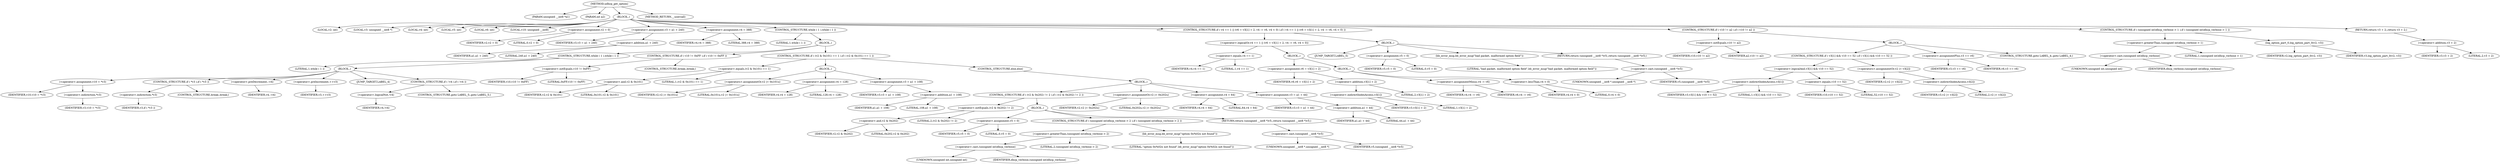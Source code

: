 digraph udhcp_get_option {  
"1000107" [label = "(METHOD,udhcp_get_option)" ]
"1000108" [label = "(PARAM,unsigned __int8 *a1)" ]
"1000109" [label = "(PARAM,int a2)" ]
"1000110" [label = "(BLOCK,,)" ]
"1000111" [label = "(LOCAL,v2: int)" ]
"1000112" [label = "(LOCAL,v3: unsigned __int8 *)" ]
"1000113" [label = "(LOCAL,v4: int)" ]
"1000114" [label = "(LOCAL,v5: int)" ]
"1000115" [label = "(LOCAL,v6: int)" ]
"1000116" [label = "(LOCAL,v10: unsigned __int8)" ]
"1000117" [label = "(<operator>.assignment,v2 = 0)" ]
"1000118" [label = "(IDENTIFIER,v2,v2 = 0)" ]
"1000119" [label = "(LITERAL,0,v2 = 0)" ]
"1000120" [label = "(<operator>.assignment,v3 = a1 + 240)" ]
"1000121" [label = "(IDENTIFIER,v3,v3 = a1 + 240)" ]
"1000122" [label = "(<operator>.addition,a1 + 240)" ]
"1000123" [label = "(IDENTIFIER,a1,a1 + 240)" ]
"1000124" [label = "(LITERAL,240,a1 + 240)" ]
"1000125" [label = "(<operator>.assignment,v4 = 388)" ]
"1000126" [label = "(IDENTIFIER,v4,v4 = 388)" ]
"1000127" [label = "(LITERAL,388,v4 = 388)" ]
"1000128" [label = "(CONTROL_STRUCTURE,while ( 1 ),while ( 1 ))" ]
"1000129" [label = "(LITERAL,1,while ( 1 ))" ]
"1000130" [label = "(BLOCK,,)" ]
"1000131" [label = "(CONTROL_STRUCTURE,while ( 1 ),while ( 1 ))" ]
"1000132" [label = "(LITERAL,1,while ( 1 ))" ]
"1000133" [label = "(BLOCK,,)" ]
"1000134" [label = "(<operator>.assignment,v10 = *v3)" ]
"1000135" [label = "(IDENTIFIER,v10,v10 = *v3)" ]
"1000136" [label = "(<operator>.indirection,*v3)" ]
"1000137" [label = "(IDENTIFIER,v3,v10 = *v3)" ]
"1000138" [label = "(CONTROL_STRUCTURE,if ( *v3 ),if ( *v3 ))" ]
"1000139" [label = "(<operator>.indirection,*v3)" ]
"1000140" [label = "(IDENTIFIER,v3,if ( *v3 ))" ]
"1000141" [label = "(CONTROL_STRUCTURE,break;,break;)" ]
"1000142" [label = "(<operator>.preDecrement,--v4)" ]
"1000143" [label = "(IDENTIFIER,v4,--v4)" ]
"1000144" [label = "(<operator>.preIncrement,++v3)" ]
"1000145" [label = "(IDENTIFIER,v3,++v3)" ]
"1000146" [label = "(JUMP_TARGET,LABEL_4)" ]
"1000147" [label = "(CONTROL_STRUCTURE,if ( !v4 ),if ( !v4 ))" ]
"1000148" [label = "(<operator>.logicalNot,!v4)" ]
"1000149" [label = "(IDENTIFIER,v4,!v4)" ]
"1000150" [label = "(CONTROL_STRUCTURE,goto LABEL_5;,goto LABEL_5;)" ]
"1000151" [label = "(CONTROL_STRUCTURE,if ( v10 != 0xFF ),if ( v10 != 0xFF ))" ]
"1000152" [label = "(<operator>.notEquals,v10 != 0xFF)" ]
"1000153" [label = "(IDENTIFIER,v10,v10 != 0xFF)" ]
"1000154" [label = "(LITERAL,0xFF,v10 != 0xFF)" ]
"1000155" [label = "(CONTROL_STRUCTURE,break;,break;)" ]
"1000156" [label = "(CONTROL_STRUCTURE,if ( (v2 & 0x101) == 1 ),if ( (v2 & 0x101) == 1 ))" ]
"1000157" [label = "(<operator>.equals,(v2 & 0x101) == 1)" ]
"1000158" [label = "(<operator>.and,v2 & 0x101)" ]
"1000159" [label = "(IDENTIFIER,v2,v2 & 0x101)" ]
"1000160" [label = "(LITERAL,0x101,v2 & 0x101)" ]
"1000161" [label = "(LITERAL,1,(v2 & 0x101) == 1)" ]
"1000162" [label = "(BLOCK,,)" ]
"1000163" [label = "(<operators>.assignmentOr,v2 |= 0x101u)" ]
"1000164" [label = "(IDENTIFIER,v2,v2 |= 0x101u)" ]
"1000165" [label = "(LITERAL,0x101u,v2 |= 0x101u)" ]
"1000166" [label = "(<operator>.assignment,v4 = 128)" ]
"1000167" [label = "(IDENTIFIER,v4,v4 = 128)" ]
"1000168" [label = "(LITERAL,128,v4 = 128)" ]
"1000169" [label = "(<operator>.assignment,v3 = a1 + 108)" ]
"1000170" [label = "(IDENTIFIER,v3,v3 = a1 + 108)" ]
"1000171" [label = "(<operator>.addition,a1 + 108)" ]
"1000172" [label = "(IDENTIFIER,a1,a1 + 108)" ]
"1000173" [label = "(LITERAL,108,a1 + 108)" ]
"1000174" [label = "(CONTROL_STRUCTURE,else,else)" ]
"1000175" [label = "(BLOCK,,)" ]
"1000176" [label = "(CONTROL_STRUCTURE,if ( (v2 & 0x202) != 2 ),if ( (v2 & 0x202) != 2 ))" ]
"1000177" [label = "(<operator>.notEquals,(v2 & 0x202) != 2)" ]
"1000178" [label = "(<operator>.and,v2 & 0x202)" ]
"1000179" [label = "(IDENTIFIER,v2,v2 & 0x202)" ]
"1000180" [label = "(LITERAL,0x202,v2 & 0x202)" ]
"1000181" [label = "(LITERAL,2,(v2 & 0x202) != 2)" ]
"1000182" [label = "(BLOCK,,)" ]
"1000183" [label = "(<operator>.assignment,v5 = 0)" ]
"1000184" [label = "(IDENTIFIER,v5,v5 = 0)" ]
"1000185" [label = "(LITERAL,0,v5 = 0)" ]
"1000186" [label = "(CONTROL_STRUCTURE,if ( (unsigned int)dhcp_verbose > 2 ),if ( (unsigned int)dhcp_verbose > 2 ))" ]
"1000187" [label = "(<operator>.greaterThan,(unsigned int)dhcp_verbose > 2)" ]
"1000188" [label = "(<operator>.cast,(unsigned int)dhcp_verbose)" ]
"1000189" [label = "(UNKNOWN,unsigned int,unsigned int)" ]
"1000190" [label = "(IDENTIFIER,dhcp_verbose,(unsigned int)dhcp_verbose)" ]
"1000191" [label = "(LITERAL,2,(unsigned int)dhcp_verbose > 2)" ]
"1000192" [label = "(bb_error_msg,bb_error_msg(\"option 0x%02x not found\"))" ]
"1000193" [label = "(LITERAL,\"option 0x%02x not found\",bb_error_msg(\"option 0x%02x not found\"))" ]
"1000194" [label = "(RETURN,return (unsigned __int8 *)v5;,return (unsigned __int8 *)v5;)" ]
"1000195" [label = "(<operator>.cast,(unsigned __int8 *)v5)" ]
"1000196" [label = "(UNKNOWN,unsigned __int8 *,unsigned __int8 *)" ]
"1000197" [label = "(IDENTIFIER,v5,(unsigned __int8 *)v5)" ]
"1000198" [label = "(<operators>.assignmentOr,v2 |= 0x202u)" ]
"1000199" [label = "(IDENTIFIER,v2,v2 |= 0x202u)" ]
"1000200" [label = "(LITERAL,0x202u,v2 |= 0x202u)" ]
"1000201" [label = "(<operator>.assignment,v4 = 64)" ]
"1000202" [label = "(IDENTIFIER,v4,v4 = 64)" ]
"1000203" [label = "(LITERAL,64,v4 = 64)" ]
"1000204" [label = "(<operator>.assignment,v3 = a1 + 44)" ]
"1000205" [label = "(IDENTIFIER,v3,v3 = a1 + 44)" ]
"1000206" [label = "(<operator>.addition,a1 + 44)" ]
"1000207" [label = "(IDENTIFIER,a1,a1 + 44)" ]
"1000208" [label = "(LITERAL,44,a1 + 44)" ]
"1000209" [label = "(CONTROL_STRUCTURE,if ( v4 == 1 || (v6 = v3[1] + 2, v4 -= v6, v4 < 0) ),if ( v4 == 1 || (v6 = v3[1] + 2, v4 -= v6, v4 < 0) ))" ]
"1000210" [label = "(<operator>.logicalOr,v4 == 1 || (v6 = v3[1] + 2, v4 -= v6, v4 < 0))" ]
"1000211" [label = "(<operator>.equals,v4 == 1)" ]
"1000212" [label = "(IDENTIFIER,v4,v4 == 1)" ]
"1000213" [label = "(LITERAL,1,v4 == 1)" ]
"1000214" [label = "(BLOCK,,)" ]
"1000215" [label = "(<operator>.assignment,v6 = v3[1] + 2)" ]
"1000216" [label = "(IDENTIFIER,v6,v6 = v3[1] + 2)" ]
"1000217" [label = "(<operator>.addition,v3[1] + 2)" ]
"1000218" [label = "(<operator>.indirectIndexAccess,v3[1])" ]
"1000219" [label = "(IDENTIFIER,v3,v3[1] + 2)" ]
"1000220" [label = "(LITERAL,1,v3[1] + 2)" ]
"1000221" [label = "(LITERAL,2,v3[1] + 2)" ]
"1000222" [label = "(BLOCK,,)" ]
"1000223" [label = "(<operator>.assignmentMinus,v4 -= v6)" ]
"1000224" [label = "(IDENTIFIER,v4,v4 -= v6)" ]
"1000225" [label = "(IDENTIFIER,v6,v4 -= v6)" ]
"1000226" [label = "(<operator>.lessThan,v4 < 0)" ]
"1000227" [label = "(IDENTIFIER,v4,v4 < 0)" ]
"1000228" [label = "(LITERAL,0,v4 < 0)" ]
"1000229" [label = "(BLOCK,,)" ]
"1000230" [label = "(JUMP_TARGET,LABEL_5)" ]
"1000231" [label = "(<operator>.assignment,v5 = 0)" ]
"1000232" [label = "(IDENTIFIER,v5,v5 = 0)" ]
"1000233" [label = "(LITERAL,0,v5 = 0)" ]
"1000234" [label = "(bb_error_msg,bb_error_msg(\"bad packet, malformed option field\"))" ]
"1000235" [label = "(LITERAL,\"bad packet, malformed option field\",bb_error_msg(\"bad packet, malformed option field\"))" ]
"1000236" [label = "(RETURN,return (unsigned __int8 *)v5;,return (unsigned __int8 *)v5;)" ]
"1000237" [label = "(<operator>.cast,(unsigned __int8 *)v5)" ]
"1000238" [label = "(UNKNOWN,unsigned __int8 *,unsigned __int8 *)" ]
"1000239" [label = "(IDENTIFIER,v5,(unsigned __int8 *)v5)" ]
"1000240" [label = "(CONTROL_STRUCTURE,if ( v10 != a2 ),if ( v10 != a2 ))" ]
"1000241" [label = "(<operator>.notEquals,v10 != a2)" ]
"1000242" [label = "(IDENTIFIER,v10,v10 != a2)" ]
"1000243" [label = "(IDENTIFIER,a2,v10 != a2)" ]
"1000244" [label = "(BLOCK,,)" ]
"1000245" [label = "(CONTROL_STRUCTURE,if ( v3[1] && v10 == 52 ),if ( v3[1] && v10 == 52 ))" ]
"1000246" [label = "(<operator>.logicalAnd,v3[1] && v10 == 52)" ]
"1000247" [label = "(<operator>.indirectIndexAccess,v3[1])" ]
"1000248" [label = "(IDENTIFIER,v3,v3[1] && v10 == 52)" ]
"1000249" [label = "(LITERAL,1,v3[1] && v10 == 52)" ]
"1000250" [label = "(<operator>.equals,v10 == 52)" ]
"1000251" [label = "(IDENTIFIER,v10,v10 == 52)" ]
"1000252" [label = "(LITERAL,52,v10 == 52)" ]
"1000253" [label = "(<operators>.assignmentOr,v2 |= v3[2])" ]
"1000254" [label = "(IDENTIFIER,v2,v2 |= v3[2])" ]
"1000255" [label = "(<operator>.indirectIndexAccess,v3[2])" ]
"1000256" [label = "(IDENTIFIER,v3,v2 |= v3[2])" ]
"1000257" [label = "(LITERAL,2,v2 |= v3[2])" ]
"1000258" [label = "(<operator>.assignmentPlus,v3 += v6)" ]
"1000259" [label = "(IDENTIFIER,v3,v3 += v6)" ]
"1000260" [label = "(IDENTIFIER,v6,v3 += v6)" ]
"1000261" [label = "(CONTROL_STRUCTURE,goto LABEL_4;,goto LABEL_4;)" ]
"1000262" [label = "(CONTROL_STRUCTURE,if ( (unsigned int)dhcp_verbose > 1 ),if ( (unsigned int)dhcp_verbose > 1 ))" ]
"1000263" [label = "(<operator>.greaterThan,(unsigned int)dhcp_verbose > 1)" ]
"1000264" [label = "(<operator>.cast,(unsigned int)dhcp_verbose)" ]
"1000265" [label = "(UNKNOWN,unsigned int,unsigned int)" ]
"1000266" [label = "(IDENTIFIER,dhcp_verbose,(unsigned int)dhcp_verbose)" ]
"1000267" [label = "(LITERAL,1,(unsigned int)dhcp_verbose > 1)" ]
"1000268" [label = "(log_option_part_0,log_option_part_0(v2, v3))" ]
"1000269" [label = "(IDENTIFIER,v2,log_option_part_0(v2, v3))" ]
"1000270" [label = "(IDENTIFIER,v3,log_option_part_0(v2, v3))" ]
"1000271" [label = "(RETURN,return v3 + 2;,return v3 + 2;)" ]
"1000272" [label = "(<operator>.addition,v3 + 2)" ]
"1000273" [label = "(IDENTIFIER,v3,v3 + 2)" ]
"1000274" [label = "(LITERAL,2,v3 + 2)" ]
"1000275" [label = "(METHOD_RETURN,__usercall)" ]
  "1000107" -> "1000108" 
  "1000107" -> "1000109" 
  "1000107" -> "1000110" 
  "1000107" -> "1000275" 
  "1000110" -> "1000111" 
  "1000110" -> "1000112" 
  "1000110" -> "1000113" 
  "1000110" -> "1000114" 
  "1000110" -> "1000115" 
  "1000110" -> "1000116" 
  "1000110" -> "1000117" 
  "1000110" -> "1000120" 
  "1000110" -> "1000125" 
  "1000110" -> "1000128" 
  "1000110" -> "1000209" 
  "1000110" -> "1000240" 
  "1000110" -> "1000262" 
  "1000110" -> "1000271" 
  "1000117" -> "1000118" 
  "1000117" -> "1000119" 
  "1000120" -> "1000121" 
  "1000120" -> "1000122" 
  "1000122" -> "1000123" 
  "1000122" -> "1000124" 
  "1000125" -> "1000126" 
  "1000125" -> "1000127" 
  "1000128" -> "1000129" 
  "1000128" -> "1000130" 
  "1000130" -> "1000131" 
  "1000130" -> "1000151" 
  "1000130" -> "1000156" 
  "1000131" -> "1000132" 
  "1000131" -> "1000133" 
  "1000133" -> "1000134" 
  "1000133" -> "1000138" 
  "1000133" -> "1000142" 
  "1000133" -> "1000144" 
  "1000133" -> "1000146" 
  "1000133" -> "1000147" 
  "1000134" -> "1000135" 
  "1000134" -> "1000136" 
  "1000136" -> "1000137" 
  "1000138" -> "1000139" 
  "1000138" -> "1000141" 
  "1000139" -> "1000140" 
  "1000142" -> "1000143" 
  "1000144" -> "1000145" 
  "1000147" -> "1000148" 
  "1000147" -> "1000150" 
  "1000148" -> "1000149" 
  "1000151" -> "1000152" 
  "1000151" -> "1000155" 
  "1000152" -> "1000153" 
  "1000152" -> "1000154" 
  "1000156" -> "1000157" 
  "1000156" -> "1000162" 
  "1000156" -> "1000174" 
  "1000157" -> "1000158" 
  "1000157" -> "1000161" 
  "1000158" -> "1000159" 
  "1000158" -> "1000160" 
  "1000162" -> "1000163" 
  "1000162" -> "1000166" 
  "1000162" -> "1000169" 
  "1000163" -> "1000164" 
  "1000163" -> "1000165" 
  "1000166" -> "1000167" 
  "1000166" -> "1000168" 
  "1000169" -> "1000170" 
  "1000169" -> "1000171" 
  "1000171" -> "1000172" 
  "1000171" -> "1000173" 
  "1000174" -> "1000175" 
  "1000175" -> "1000176" 
  "1000175" -> "1000198" 
  "1000175" -> "1000201" 
  "1000175" -> "1000204" 
  "1000176" -> "1000177" 
  "1000176" -> "1000182" 
  "1000177" -> "1000178" 
  "1000177" -> "1000181" 
  "1000178" -> "1000179" 
  "1000178" -> "1000180" 
  "1000182" -> "1000183" 
  "1000182" -> "1000186" 
  "1000182" -> "1000194" 
  "1000183" -> "1000184" 
  "1000183" -> "1000185" 
  "1000186" -> "1000187" 
  "1000186" -> "1000192" 
  "1000187" -> "1000188" 
  "1000187" -> "1000191" 
  "1000188" -> "1000189" 
  "1000188" -> "1000190" 
  "1000192" -> "1000193" 
  "1000194" -> "1000195" 
  "1000195" -> "1000196" 
  "1000195" -> "1000197" 
  "1000198" -> "1000199" 
  "1000198" -> "1000200" 
  "1000201" -> "1000202" 
  "1000201" -> "1000203" 
  "1000204" -> "1000205" 
  "1000204" -> "1000206" 
  "1000206" -> "1000207" 
  "1000206" -> "1000208" 
  "1000209" -> "1000210" 
  "1000209" -> "1000229" 
  "1000210" -> "1000211" 
  "1000210" -> "1000214" 
  "1000211" -> "1000212" 
  "1000211" -> "1000213" 
  "1000214" -> "1000215" 
  "1000214" -> "1000222" 
  "1000215" -> "1000216" 
  "1000215" -> "1000217" 
  "1000217" -> "1000218" 
  "1000217" -> "1000221" 
  "1000218" -> "1000219" 
  "1000218" -> "1000220" 
  "1000222" -> "1000223" 
  "1000222" -> "1000226" 
  "1000223" -> "1000224" 
  "1000223" -> "1000225" 
  "1000226" -> "1000227" 
  "1000226" -> "1000228" 
  "1000229" -> "1000230" 
  "1000229" -> "1000231" 
  "1000229" -> "1000234" 
  "1000229" -> "1000236" 
  "1000231" -> "1000232" 
  "1000231" -> "1000233" 
  "1000234" -> "1000235" 
  "1000236" -> "1000237" 
  "1000237" -> "1000238" 
  "1000237" -> "1000239" 
  "1000240" -> "1000241" 
  "1000240" -> "1000244" 
  "1000241" -> "1000242" 
  "1000241" -> "1000243" 
  "1000244" -> "1000245" 
  "1000244" -> "1000258" 
  "1000244" -> "1000261" 
  "1000245" -> "1000246" 
  "1000245" -> "1000253" 
  "1000246" -> "1000247" 
  "1000246" -> "1000250" 
  "1000247" -> "1000248" 
  "1000247" -> "1000249" 
  "1000250" -> "1000251" 
  "1000250" -> "1000252" 
  "1000253" -> "1000254" 
  "1000253" -> "1000255" 
  "1000255" -> "1000256" 
  "1000255" -> "1000257" 
  "1000258" -> "1000259" 
  "1000258" -> "1000260" 
  "1000262" -> "1000263" 
  "1000262" -> "1000268" 
  "1000263" -> "1000264" 
  "1000263" -> "1000267" 
  "1000264" -> "1000265" 
  "1000264" -> "1000266" 
  "1000268" -> "1000269" 
  "1000268" -> "1000270" 
  "1000271" -> "1000272" 
  "1000272" -> "1000273" 
  "1000272" -> "1000274" 
}
